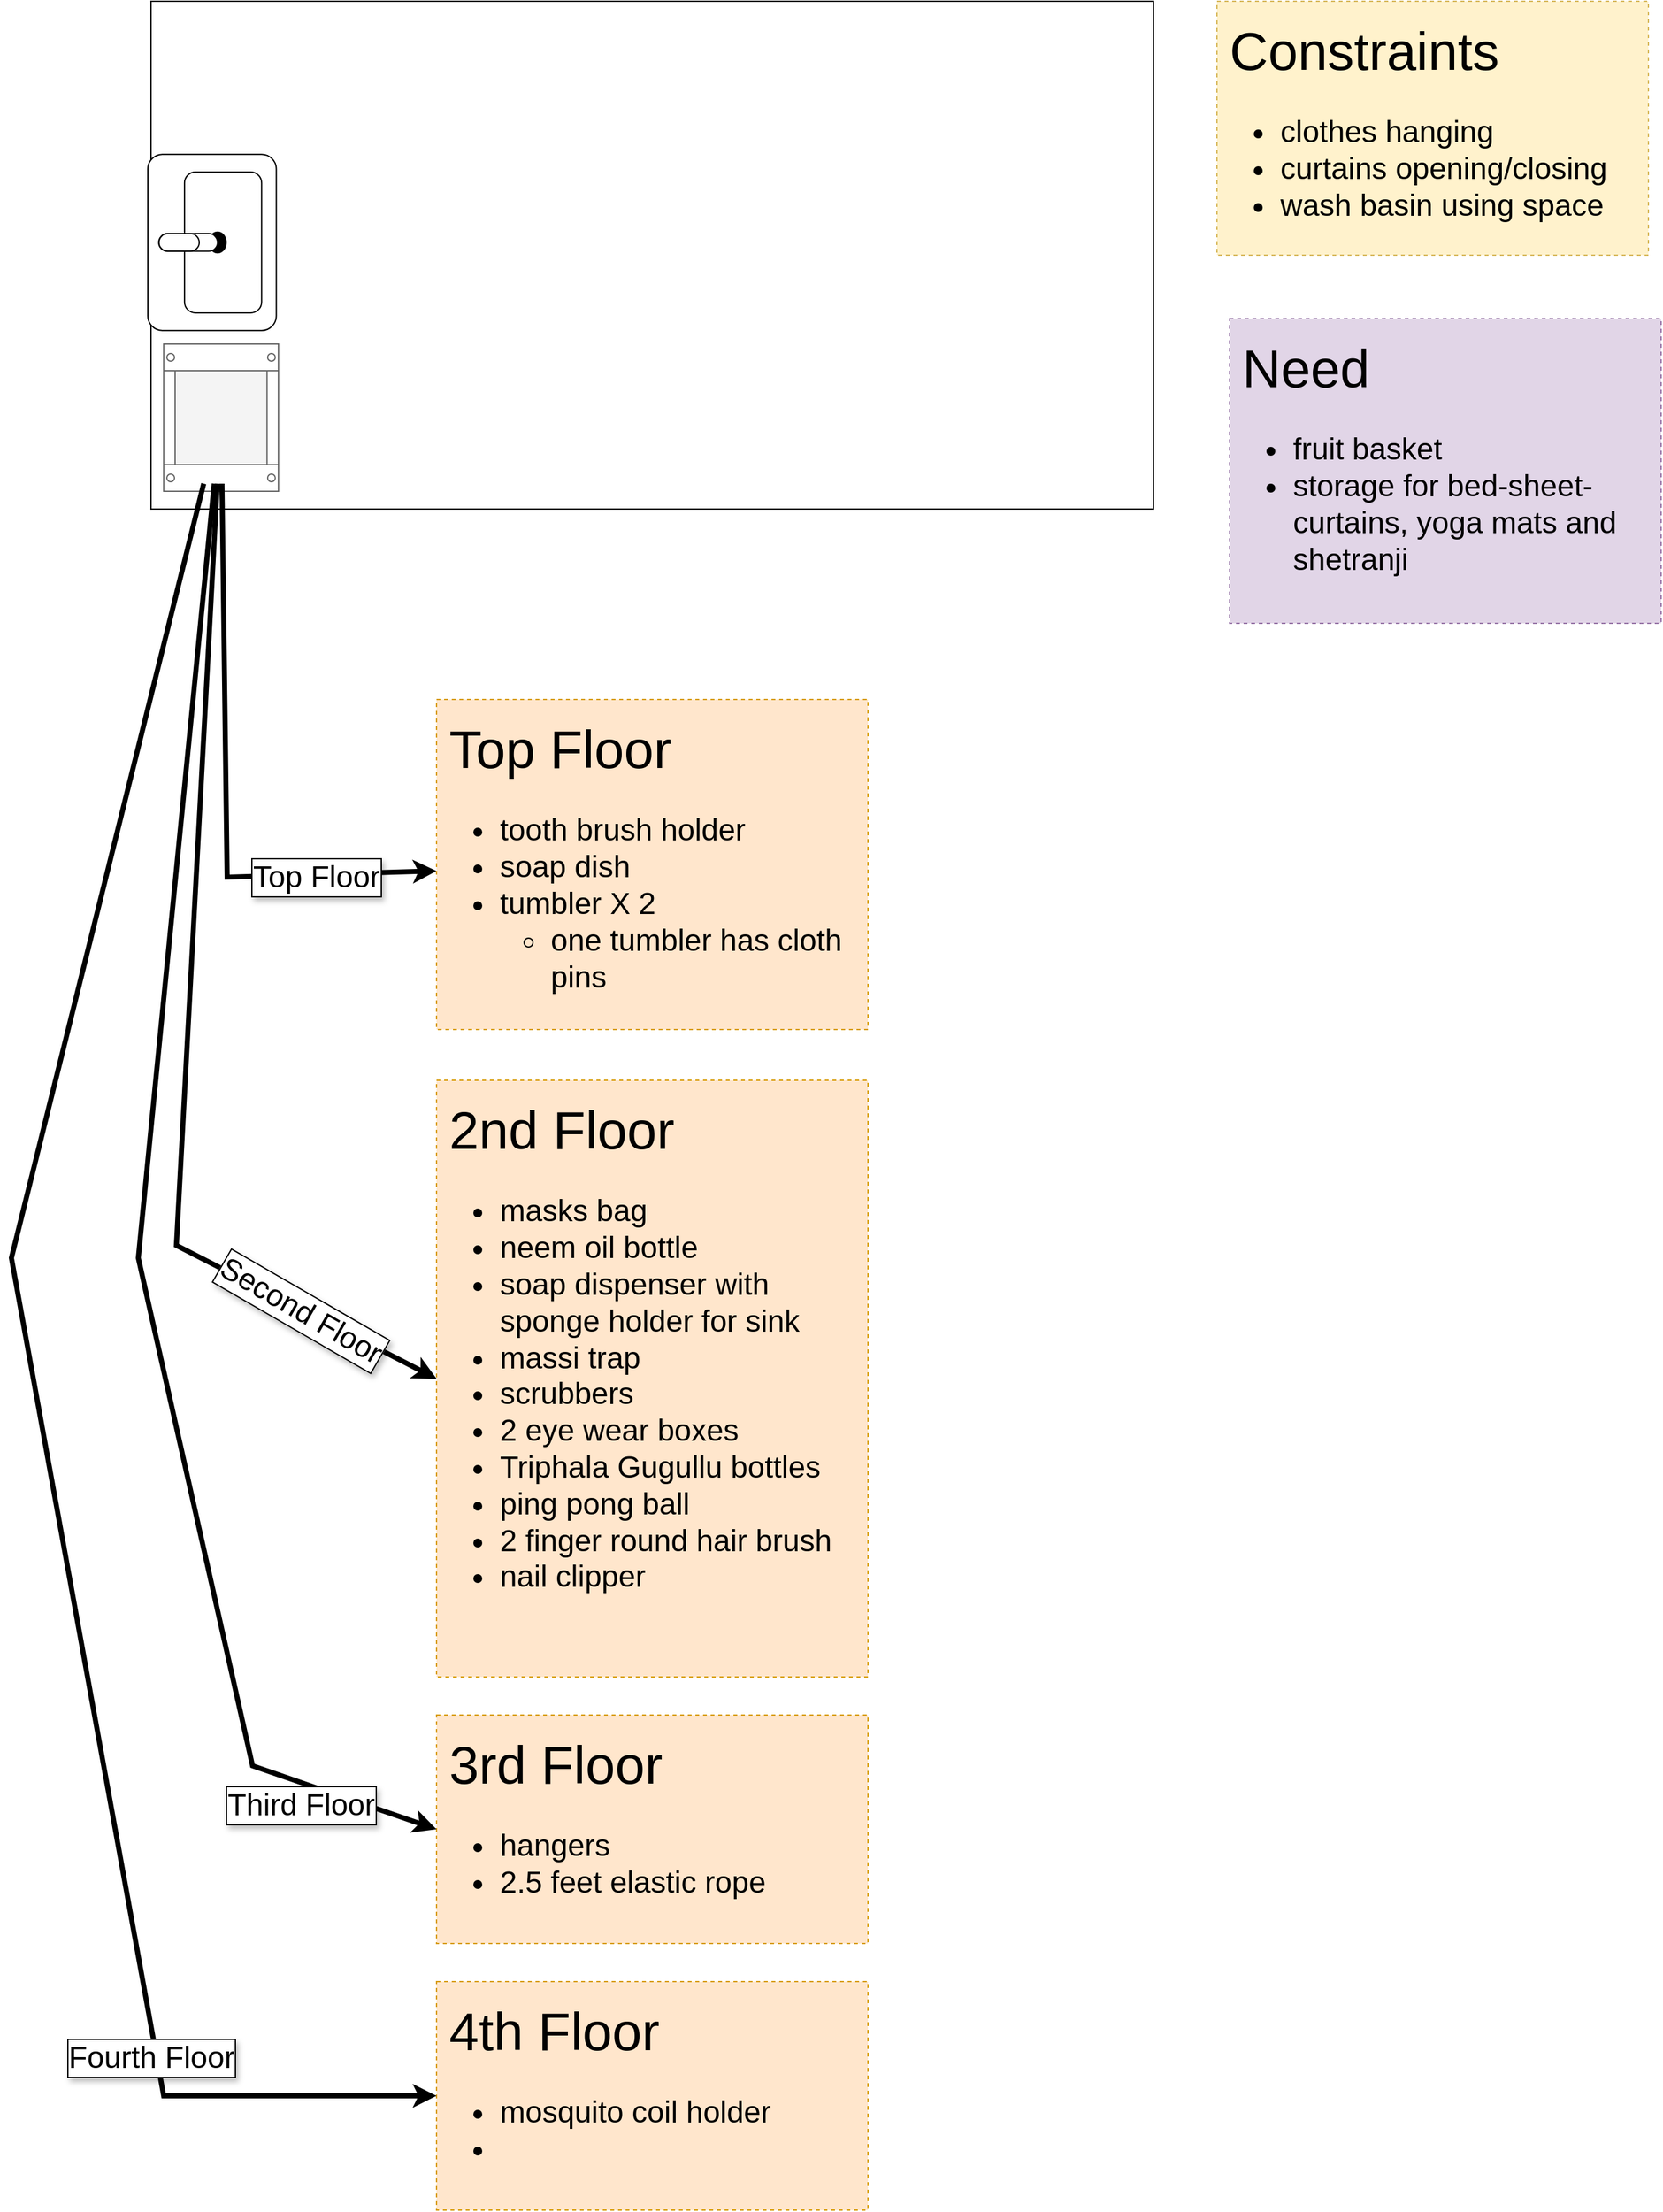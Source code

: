 <mxfile version="24.2.8" type="github" pages="2">
  <diagram name="Balcony" id="of3lFQsRo5HqSWlQ9vZJ">
    <mxGraphModel dx="3096" dy="2440" grid="1" gridSize="10" guides="1" tooltips="1" connect="1" arrows="1" fold="1" page="1" pageScale="1" pageWidth="827" pageHeight="1169" math="0" shadow="0">
      <root>
        <mxCell id="0" />
        <mxCell id="1" parent="0" />
        <mxCell id="OfnWG1LUpAFpdYO-hWLi-1" value="" style="rounded=0;whiteSpace=wrap;html=1;" parent="1" vertex="1">
          <mxGeometry x="40" y="-10" width="790" height="400" as="geometry" />
        </mxCell>
        <mxCell id="OfnWG1LUpAFpdYO-hWLi-2" value="" style="verticalLabelPosition=bottom;html=1;verticalAlign=top;align=center;shape=mxgraph.floorplan.sink_22;rotation=-90;" parent="1" vertex="1">
          <mxGeometry x="18.75" y="129.37" width="138.75" height="101.25" as="geometry" />
        </mxCell>
        <mxCell id="OfnWG1LUpAFpdYO-hWLi-3" value="" style="strokeColor=#666666;html=1;verticalLabelPosition=bottom;labelBackgroundColor=#ffffff;verticalAlign=top;outlineConnect=0;shadow=0;dashed=0;shape=mxgraph.rackGeneral.rackCabinet3;fillColor2=#f4f4f4;container=1;collapsible=0;childLayout=rack;allowGaps=1;marginLeft=9;marginRight=9;marginTop=21;marginBottom=22;textColor=#666666;numDisp=off;" parent="1" vertex="1">
          <mxGeometry x="50" y="260" width="90.41" height="110" as="geometry" />
        </mxCell>
        <mxCell id="ioB-65ZYokO6Gkxu9hn_-1" value="&lt;div&gt;Constraints&lt;/div&gt;&lt;div style=&quot;font-size: 24px;&quot;&gt;&lt;ul&gt;&lt;li&gt;clothes hanging&lt;/li&gt;&lt;li&gt;curtains opening/closing&lt;/li&gt;&lt;li&gt;wash basin using space&lt;/li&gt;&lt;/ul&gt;&lt;/div&gt;" style="whiteSpace=wrap;html=1;fillColor=#fff2cc;strokeColor=#d6b656;dashed=1;align=left;verticalAlign=top;fontSize=42;spacing=10;" vertex="1" parent="1">
          <mxGeometry x="880" y="-10" width="340" height="200" as="geometry" />
        </mxCell>
        <mxCell id="ioB-65ZYokO6Gkxu9hn_-2" value="" style="endArrow=classic;html=1;rounded=0;strokeWidth=4;" edge="1" parent="1" source="OfnWG1LUpAFpdYO-hWLi-3" target="ioB-65ZYokO6Gkxu9hn_-5">
          <mxGeometry width="50" height="50" relative="1" as="geometry">
            <mxPoint x="290" y="650" as="sourcePoint" />
            <mxPoint x="260" y="620" as="targetPoint" />
            <Array as="points">
              <mxPoint x="100" y="680" />
            </Array>
          </mxGeometry>
        </mxCell>
        <mxCell id="ioB-65ZYokO6Gkxu9hn_-4" value="Top Floor" style="edgeLabel;html=1;align=center;verticalAlign=middle;resizable=0;points=[];fontSize=24;labelBorderColor=default;spacing=10;spacingTop=10;spacingLeft=10;spacingBottom=10;spacingRight=10;textShadow=1;" vertex="1" connectable="0" parent="ioB-65ZYokO6Gkxu9hn_-2">
          <mxGeometry x="-0.426" y="-3" relative="1" as="geometry">
            <mxPoint x="75" y="173" as="offset" />
          </mxGeometry>
        </mxCell>
        <mxCell id="ioB-65ZYokO6Gkxu9hn_-5" value="&lt;div&gt;Top Floor&lt;br&gt;&lt;/div&gt;&lt;div style=&quot;font-size: 24px;&quot;&gt;&lt;ul&gt;&lt;li&gt;tooth brush holder&lt;br&gt;&lt;/li&gt;&lt;li&gt;soap dish&lt;br&gt;&lt;/li&gt;&lt;li&gt;tumbler X 2&lt;/li&gt;&lt;ul&gt;&lt;li&gt;one tumbler has cloth pins&lt;br&gt;&lt;/li&gt;&lt;/ul&gt;&lt;/ul&gt;&lt;/div&gt;" style="whiteSpace=wrap;html=1;fillColor=#ffe6cc;strokeColor=#d79b00;dashed=1;align=left;verticalAlign=top;fontSize=42;spacing=10;" vertex="1" parent="1">
          <mxGeometry x="265" y="540" width="340" height="260" as="geometry" />
        </mxCell>
        <mxCell id="ioB-65ZYokO6Gkxu9hn_-6" value="&lt;div&gt;2nd Floor&lt;br&gt;&lt;/div&gt;&lt;div style=&quot;font-size: 24px;&quot;&gt;&lt;ul&gt;&lt;li&gt;masks bag&lt;/li&gt;&lt;li&gt;neem oil bottle&lt;/li&gt;&lt;li&gt;soap dispenser with sponge holder for sink&lt;/li&gt;&lt;li&gt;massi trap&lt;/li&gt;&lt;li&gt;scrubbers&lt;/li&gt;&lt;li&gt;2 eye wear boxes&lt;/li&gt;&lt;li&gt;Triphala Gugullu bottles&lt;/li&gt;&lt;li&gt;ping pong ball&lt;/li&gt;&lt;li&gt;2 finger round hair brush&lt;/li&gt;&lt;li&gt;nail clipper&lt;br&gt;&lt;/li&gt;&lt;/ul&gt;&lt;/div&gt;" style="whiteSpace=wrap;html=1;fillColor=#ffe6cc;strokeColor=#d79b00;dashed=1;align=left;verticalAlign=top;fontSize=42;spacing=10;" vertex="1" parent="1">
          <mxGeometry x="265" y="840" width="340" height="470" as="geometry" />
        </mxCell>
        <mxCell id="ioB-65ZYokO6Gkxu9hn_-8" value="" style="endArrow=classic;html=1;rounded=0;strokeWidth=4;entryX=0;entryY=0.5;entryDx=0;entryDy=0;" edge="1" parent="1" source="OfnWG1LUpAFpdYO-hWLi-3" target="ioB-65ZYokO6Gkxu9hn_-6">
          <mxGeometry width="50" height="50" relative="1" as="geometry">
            <mxPoint x="103" y="380" as="sourcePoint" />
            <mxPoint x="275" y="675" as="targetPoint" />
            <Array as="points">
              <mxPoint x="60" y="970" />
            </Array>
          </mxGeometry>
        </mxCell>
        <mxCell id="ioB-65ZYokO6Gkxu9hn_-9" value="Second Floor" style="edgeLabel;html=1;align=center;verticalAlign=middle;resizable=0;points=[];fontSize=24;labelBorderColor=default;spacing=10;spacingTop=10;spacingLeft=10;spacingBottom=10;spacingRight=10;textShadow=1;rotation=30;" vertex="1" connectable="0" parent="ioB-65ZYokO6Gkxu9hn_-8">
          <mxGeometry x="-0.426" y="-3" relative="1" as="geometry">
            <mxPoint x="81" y="413" as="offset" />
          </mxGeometry>
        </mxCell>
        <mxCell id="ioB-65ZYokO6Gkxu9hn_-10" value="&lt;div&gt;3rd Floor&lt;br&gt;&lt;/div&gt;&lt;div style=&quot;font-size: 24px;&quot;&gt;&lt;ul&gt;&lt;li&gt;hangers&lt;/li&gt;&lt;li&gt;2.5 feet elastic rope&lt;br&gt;&lt;/li&gt;&lt;/ul&gt;&lt;/div&gt;" style="whiteSpace=wrap;html=1;fillColor=#ffe6cc;strokeColor=#d79b00;dashed=1;align=left;verticalAlign=top;fontSize=42;spacing=10;" vertex="1" parent="1">
          <mxGeometry x="265" y="1340" width="340" height="180" as="geometry" />
        </mxCell>
        <mxCell id="ioB-65ZYokO6Gkxu9hn_-11" value="" style="endArrow=classic;html=1;rounded=0;strokeWidth=4;entryX=0;entryY=0.5;entryDx=0;entryDy=0;" edge="1" parent="1" source="OfnWG1LUpAFpdYO-hWLi-3" target="ioB-65ZYokO6Gkxu9hn_-10">
          <mxGeometry width="50" height="50" relative="1" as="geometry">
            <mxPoint x="102" y="380" as="sourcePoint" />
            <mxPoint x="275" y="1085" as="targetPoint" />
            <Array as="points">
              <mxPoint x="30" y="980" />
              <mxPoint x="120" y="1380" />
            </Array>
          </mxGeometry>
        </mxCell>
        <mxCell id="ioB-65ZYokO6Gkxu9hn_-12" value="Third Floor" style="edgeLabel;html=1;align=center;verticalAlign=middle;resizable=0;points=[];fontSize=24;labelBorderColor=default;spacing=10;spacingTop=10;spacingLeft=10;spacingBottom=10;spacingRight=10;textShadow=1;" vertex="1" connectable="0" parent="ioB-65ZYokO6Gkxu9hn_-11">
          <mxGeometry x="-0.426" y="-3" relative="1" as="geometry">
            <mxPoint x="104" y="705" as="offset" />
          </mxGeometry>
        </mxCell>
        <mxCell id="ioB-65ZYokO6Gkxu9hn_-13" value="&lt;div&gt;Need&lt;/div&gt;&lt;div style=&quot;font-size: 24px;&quot;&gt;&lt;ul&gt;&lt;li&gt;fruit basket&lt;/li&gt;&lt;li&gt;storage for bed-sheet-curtains, yoga mats and shetranji &lt;/li&gt;&lt;/ul&gt;&lt;/div&gt;" style="whiteSpace=wrap;html=1;fillColor=#e1d5e7;strokeColor=#9673a6;dashed=1;align=left;verticalAlign=top;fontSize=42;spacing=10;" vertex="1" parent="1">
          <mxGeometry x="890" y="240" width="340" height="240" as="geometry" />
        </mxCell>
        <mxCell id="ioB-65ZYokO6Gkxu9hn_-14" value="&lt;div&gt;4th Floor&lt;br&gt;&lt;/div&gt;&lt;div style=&quot;font-size: 24px;&quot;&gt;&lt;ul&gt;&lt;li&gt;mosquito coil holder&lt;br&gt;&lt;/li&gt;&lt;li&gt;&lt;br&gt;&lt;/li&gt;&lt;/ul&gt;&lt;/div&gt;" style="whiteSpace=wrap;html=1;fillColor=#ffe6cc;strokeColor=#d79b00;dashed=1;align=left;verticalAlign=top;fontSize=42;spacing=10;" vertex="1" parent="1">
          <mxGeometry x="265" y="1550" width="340" height="180" as="geometry" />
        </mxCell>
        <mxCell id="ioB-65ZYokO6Gkxu9hn_-15" value="" style="endArrow=classic;html=1;rounded=0;strokeWidth=4;entryX=0;entryY=0.5;entryDx=0;entryDy=0;" edge="1" parent="1" source="OfnWG1LUpAFpdYO-hWLi-3" target="ioB-65ZYokO6Gkxu9hn_-14">
          <mxGeometry width="50" height="50" relative="1" as="geometry">
            <mxPoint x="97" y="380" as="sourcePoint" />
            <mxPoint x="275" y="1440" as="targetPoint" />
            <Array as="points">
              <mxPoint x="-70" y="980" />
              <mxPoint x="50" y="1640" />
            </Array>
          </mxGeometry>
        </mxCell>
        <mxCell id="ioB-65ZYokO6Gkxu9hn_-16" value="Fourth Floor" style="edgeLabel;html=1;align=center;verticalAlign=middle;resizable=0;points=[];fontSize=24;labelBorderColor=default;spacing=10;spacingTop=10;spacingLeft=10;spacingBottom=10;spacingRight=10;textShadow=1;" vertex="1" connectable="0" parent="ioB-65ZYokO6Gkxu9hn_-15">
          <mxGeometry x="-0.426" y="-3" relative="1" as="geometry">
            <mxPoint x="66" y="819" as="offset" />
          </mxGeometry>
        </mxCell>
      </root>
    </mxGraphModel>
  </diagram>
  <diagram id="r9XL-YfL63rLHkhZEyh2" name="Drawing Room">
    <mxGraphModel dx="3096" dy="3609" grid="1" gridSize="10" guides="1" tooltips="1" connect="1" arrows="1" fold="1" page="1" pageScale="1" pageWidth="827" pageHeight="1169" math="0" shadow="0">
      <root>
        <mxCell id="0" />
        <mxCell id="1" parent="0" />
        <mxCell id="rv5nPXczFeRcNOdQHiIE-6" value="" style="rounded=0;whiteSpace=wrap;html=1;" vertex="1" parent="1">
          <mxGeometry x="-140" y="20" width="1120" height="1300" as="geometry" />
        </mxCell>
        <mxCell id="rv5nPXczFeRcNOdQHiIE-1" value="" style="strokeColor=#666666;html=1;verticalLabelPosition=bottom;labelBackgroundColor=#ffffff;verticalAlign=top;outlineConnect=0;shadow=0;dashed=0;shape=mxgraph.rackGeneral.rackCabinet3;fillColor2=#f4f4f4;container=1;collapsible=0;childLayout=rack;allowGaps=1;marginLeft=9;marginRight=9;marginTop=21;marginBottom=22;textColor=#666666;numDisp=off;rotation=90;" vertex="1" parent="1">
          <mxGeometry x="260" y="20" width="180" height="219" as="geometry" />
        </mxCell>
        <mxCell id="rv5nPXczFeRcNOdQHiIE-2" value="" style="rounded=1;whiteSpace=wrap;html=1;" vertex="1" parent="1">
          <mxGeometry x="480" y="40" width="460" height="210" as="geometry" />
        </mxCell>
        <mxCell id="rv5nPXczFeRcNOdQHiIE-3" value="" style="shape=image;html=1;verticalAlign=top;verticalLabelPosition=bottom;labelBackgroundColor=#ffffff;imageAspect=0;aspect=fixed;image=https://cdn2.iconfinder.com/data/icons/boxicons-regular-vol-1/24/bx-chair-128.png" vertex="1" parent="1">
          <mxGeometry x="580" y="170" width="260" height="260" as="geometry" />
        </mxCell>
        <mxCell id="rv5nPXczFeRcNOdQHiIE-4" value="" style="shape=image;html=1;verticalAlign=top;verticalLabelPosition=bottom;labelBackgroundColor=#ffffff;imageAspect=0;aspect=fixed;image=https://cdn2.iconfinder.com/data/icons/boxicons-regular-vol-1/24/bx-chair-128.png;rotation=-15;" vertex="1" parent="1">
          <mxGeometry x="610" y="990" width="260" height="260" as="geometry" />
        </mxCell>
        <mxCell id="rv5nPXczFeRcNOdQHiIE-7" value="" style="verticalLabelPosition=bottom;html=1;verticalAlign=top;align=center;shape=mxgraph.floorplan.doorLeft;aspect=fixed;" vertex="1" parent="1">
          <mxGeometry x="-140" y="20" width="320" height="340" as="geometry" />
        </mxCell>
        <mxCell id="rv5nPXczFeRcNOdQHiIE-8" value="" style="verticalLabelPosition=bottom;html=1;verticalAlign=top;align=center;shape=mxgraph.floorplan.doorLeft;aspect=fixed;rotation=90;" vertex="1" parent="1">
          <mxGeometry x="-450.59" y="810" width="310.59" height="330" as="geometry" />
        </mxCell>
        <mxCell id="-0ihKJR0Npv_YPxbWPjT-1" value="&lt;div&gt;Ground Floor&lt;br&gt;&lt;/div&gt;&lt;div style=&quot;font-size: 24px;&quot;&gt;&lt;ul&gt;&lt;li&gt;vaccum and parts&lt;br&gt;&lt;/li&gt;&lt;li&gt;robo mop dust compartments and parts&lt;br&gt;&lt;/li&gt;&lt;/ul&gt;&lt;/div&gt;" style="whiteSpace=wrap;html=1;fillColor=#ffe6cc;strokeColor=#d79b00;dashed=1;align=left;verticalAlign=top;fontSize=42;spacing=10;" vertex="1" parent="1">
          <mxGeometry x="360" y="-480" width="340" height="220" as="geometry" />
        </mxCell>
        <mxCell id="6R7jjs2dVLkLlqGUlhiG-1" value="" style="endArrow=classic;html=1;rounded=0;strokeWidth=4;entryX=0;entryY=0.5;entryDx=0;entryDy=0;" edge="1" parent="1" source="rv5nPXczFeRcNOdQHiIE-1" target="-0ihKJR0Npv_YPxbWPjT-1">
          <mxGeometry width="50" height="50" relative="1" as="geometry">
            <mxPoint x="82" y="370" as="sourcePoint" />
            <mxPoint x="270" y="1630" as="targetPoint" />
            <Array as="points">
              <mxPoint x="270" y="-170" />
            </Array>
          </mxGeometry>
        </mxCell>
        <mxCell id="6R7jjs2dVLkLlqGUlhiG-2" value="Ground Floor" style="edgeLabel;html=1;align=center;verticalAlign=middle;resizable=0;points=[];fontSize=24;labelBorderColor=default;spacing=10;spacingTop=10;spacingLeft=10;spacingBottom=10;spacingRight=10;textShadow=1;" vertex="1" connectable="0" parent="6R7jjs2dVLkLlqGUlhiG-1">
          <mxGeometry x="-0.426" y="-3" relative="1" as="geometry">
            <mxPoint x="4" y="-148" as="offset" />
          </mxGeometry>
        </mxCell>
        <mxCell id="6R7jjs2dVLkLlqGUlhiG-3" value="&lt;div&gt;First Floor&lt;br&gt;&lt;/div&gt;&lt;div style=&quot;font-size: 24px;&quot;&gt;&lt;ul&gt;&lt;li&gt;Saraja clinic file&lt;/li&gt;&lt;li&gt;micro-fiber cloth&lt;/li&gt;&lt;li&gt;laptop cover dupatta cloths&lt;br&gt;&lt;/li&gt;&lt;/ul&gt;&lt;/div&gt;" style="whiteSpace=wrap;html=1;fillColor=#ffe6cc;strokeColor=#d79b00;dashed=1;align=left;verticalAlign=top;fontSize=42;spacing=10;" vertex="1" parent="1">
          <mxGeometry x="360" y="-730" width="340" height="220" as="geometry" />
        </mxCell>
        <mxCell id="6R7jjs2dVLkLlqGUlhiG-4" value="" style="endArrow=classic;html=1;rounded=0;strokeWidth=4;entryX=-0.006;entryY=0.443;entryDx=0;entryDy=0;entryPerimeter=0;" edge="1" parent="1" source="rv5nPXczFeRcNOdQHiIE-1" target="6R7jjs2dVLkLlqGUlhiG-3">
          <mxGeometry width="50" height="50" relative="1" as="geometry">
            <mxPoint x="303" y="49" as="sourcePoint" />
            <mxPoint x="370" y="-360" as="targetPoint" />
            <Array as="points">
              <mxPoint x="210" y="-280" />
            </Array>
          </mxGeometry>
        </mxCell>
        <mxCell id="6R7jjs2dVLkLlqGUlhiG-5" value="First Floor" style="edgeLabel;html=1;align=center;verticalAlign=middle;resizable=0;points=[];fontSize=24;labelBorderColor=default;spacing=10;spacingTop=10;spacingLeft=10;spacingBottom=10;spacingRight=10;textShadow=1;" vertex="1" connectable="0" parent="6R7jjs2dVLkLlqGUlhiG-4">
          <mxGeometry x="-0.426" y="-3" relative="1" as="geometry">
            <mxPoint x="35" y="-392" as="offset" />
          </mxGeometry>
        </mxCell>
        <mxCell id="6R7jjs2dVLkLlqGUlhiG-6" value="" style="shape=image;html=1;verticalAlign=top;verticalLabelPosition=bottom;labelBackgroundColor=#ffffff;imageAspect=0;aspect=fixed;image=https://cdn4.iconfinder.com/data/icons/office-time/512/8-128.png" vertex="1" parent="1">
          <mxGeometry x="500" width="98" height="98" as="geometry" />
        </mxCell>
        <mxCell id="6R7jjs2dVLkLlqGUlhiG-7" value="" style="verticalLabelPosition=bottom;sketch=0;aspect=fixed;html=1;verticalAlign=top;strokeColor=none;align=center;outlineConnect=0;shape=mxgraph.citrix.laptop_1;rotation=0;" vertex="1" parent="1">
          <mxGeometry x="760" y="40" width="165.46" height="140" as="geometry" />
        </mxCell>
        <mxCell id="6R7jjs2dVLkLlqGUlhiG-8" value="" style="sketch=0;pointerEvents=1;shadow=0;dashed=0;html=1;strokeColor=none;fillColor=#505050;labelPosition=center;verticalLabelPosition=bottom;verticalAlign=top;outlineConnect=0;align=center;shape=mxgraph.office.devices.laptop;" vertex="1" parent="1">
          <mxGeometry x="570" y="54" width="180" height="116" as="geometry" />
        </mxCell>
        <mxCell id="6R7jjs2dVLkLlqGUlhiG-9" value="" style="shape=image;html=1;verticalAlign=top;verticalLabelPosition=bottom;labelBackgroundColor=#ffffff;imageAspect=0;aspect=fixed;image=https://cdn2.iconfinder.com/data/icons/date-and-time-fill-outline/64/Alarm_clock_digital_time-128.png" vertex="1" parent="1">
          <mxGeometry x="480" y="40" width="90" height="90" as="geometry" />
        </mxCell>
        <mxCell id="6R7jjs2dVLkLlqGUlhiG-10" value="" style="verticalLabelPosition=bottom;html=1;verticalAlign=top;align=center;strokeColor=none;fillColor=#00BEF2;shape=mxgraph.azure.mobile;pointerEvents=1;" vertex="1" parent="1">
          <mxGeometry x="490" y="140" width="35" height="50" as="geometry" />
        </mxCell>
        <mxCell id="6R7jjs2dVLkLlqGUlhiG-11" value="" style="verticalLabelPosition=bottom;html=1;verticalAlign=top;align=center;strokeColor=none;fillColor=#00BEF2;shape=mxgraph.azure.mobile;pointerEvents=1;" vertex="1" parent="1">
          <mxGeometry x="531.5" y="180" width="35" height="50" as="geometry" />
        </mxCell>
        <mxCell id="aIrd_1Hqyf8tElkh3JbG-1" value="&lt;div&gt;2nd Floor&lt;br&gt;&lt;/div&gt;&lt;div style=&quot;font-size: 24px;&quot;&gt;&lt;ul&gt;&lt;li&gt;Cellophane tape dispenser&lt;/li&gt;&lt;li&gt;Ayurveda book&lt;/li&gt;&lt;li&gt;A4 yellow covers&lt;/li&gt;&lt;li&gt;stick files&lt;/li&gt;&lt;li&gt;printer cables&lt;/li&gt;&lt;li&gt;Mom&#39;s writing book&lt;/li&gt;&lt;li&gt;copies of pears from The Brighter World&lt;br&gt;&lt;/li&gt;&lt;/ul&gt;&lt;/div&gt;" style="whiteSpace=wrap;html=1;fillColor=#ffe6cc;strokeColor=#d79b00;dashed=1;align=left;verticalAlign=top;fontSize=42;spacing=10;" vertex="1" parent="1">
          <mxGeometry x="360" y="-1150" width="340" height="390" as="geometry" />
        </mxCell>
        <mxCell id="aIrd_1Hqyf8tElkh3JbG-2" value="" style="endArrow=classic;html=1;rounded=0;strokeWidth=4;entryX=0.003;entryY=0.091;entryDx=0;entryDy=0;entryPerimeter=0;" edge="1" parent="1" target="aIrd_1Hqyf8tElkh3JbG-1">
          <mxGeometry width="50" height="50" relative="1" as="geometry">
            <mxPoint x="329" y="50" as="sourcePoint" />
            <mxPoint x="368" y="-623" as="targetPoint" />
            <Array as="points">
              <mxPoint x="160" y="-270" />
            </Array>
          </mxGeometry>
        </mxCell>
        <mxCell id="aIrd_1Hqyf8tElkh3JbG-3" value="2nd Floor" style="edgeLabel;html=1;align=center;verticalAlign=middle;resizable=0;points=[];fontSize=24;labelBorderColor=default;spacing=10;spacingTop=10;spacingLeft=10;spacingBottom=10;spacingRight=10;textShadow=1;" vertex="1" connectable="0" parent="aIrd_1Hqyf8tElkh3JbG-2">
          <mxGeometry x="-0.426" y="-3" relative="1" as="geometry">
            <mxPoint x="114" y="-583" as="offset" />
          </mxGeometry>
        </mxCell>
        <mxCell id="aIrd_1Hqyf8tElkh3JbG-4" value="&lt;div&gt;3rd Floor&lt;br&gt;&lt;/div&gt;&lt;div style=&quot;font-size: 24px;&quot;&gt;&lt;ul&gt;&lt;li&gt;Cellophane tape dispenser&lt;/li&gt;&lt;li&gt;Ayurveda book&lt;/li&gt;&lt;li&gt;A4 yellow covers&lt;/li&gt;&lt;li&gt;stick files&lt;/li&gt;&lt;li&gt;printer cables&lt;/li&gt;&lt;li&gt;Mom&#39;s writing book&lt;/li&gt;&lt;li&gt;copies of pears from The Brighter World&lt;br&gt;&lt;/li&gt;&lt;/ul&gt;&lt;/div&gt;" style="whiteSpace=wrap;html=1;fillColor=#ffe6cc;strokeColor=#d79b00;dashed=1;align=left;verticalAlign=top;fontSize=42;spacing=10;" vertex="1" parent="1">
          <mxGeometry x="360" y="-1570" width="340" height="390" as="geometry" />
        </mxCell>
        <mxCell id="aIrd_1Hqyf8tElkh3JbG-5" value="" style="endArrow=classic;html=1;rounded=0;strokeWidth=4;entryX=0;entryY=0.25;entryDx=0;entryDy=0;" edge="1" parent="1" target="aIrd_1Hqyf8tElkh3JbG-4">
          <mxGeometry width="50" height="50" relative="1" as="geometry">
            <mxPoint x="339" y="60" as="sourcePoint" />
            <mxPoint x="371" y="-1105" as="targetPoint" />
            <Array as="points">
              <mxPoint x="90" y="-260" />
            </Array>
          </mxGeometry>
        </mxCell>
        <mxCell id="aIrd_1Hqyf8tElkh3JbG-6" value="3rd Floor" style="edgeLabel;html=1;align=center;verticalAlign=middle;resizable=0;points=[];fontSize=24;labelBorderColor=default;spacing=10;spacingTop=10;spacingLeft=10;spacingBottom=10;spacingRight=10;textShadow=1;" vertex="1" connectable="0" parent="aIrd_1Hqyf8tElkh3JbG-5">
          <mxGeometry x="-0.426" y="-3" relative="1" as="geometry">
            <mxPoint x="183" y="-939" as="offset" />
          </mxGeometry>
        </mxCell>
      </root>
    </mxGraphModel>
  </diagram>
</mxfile>
